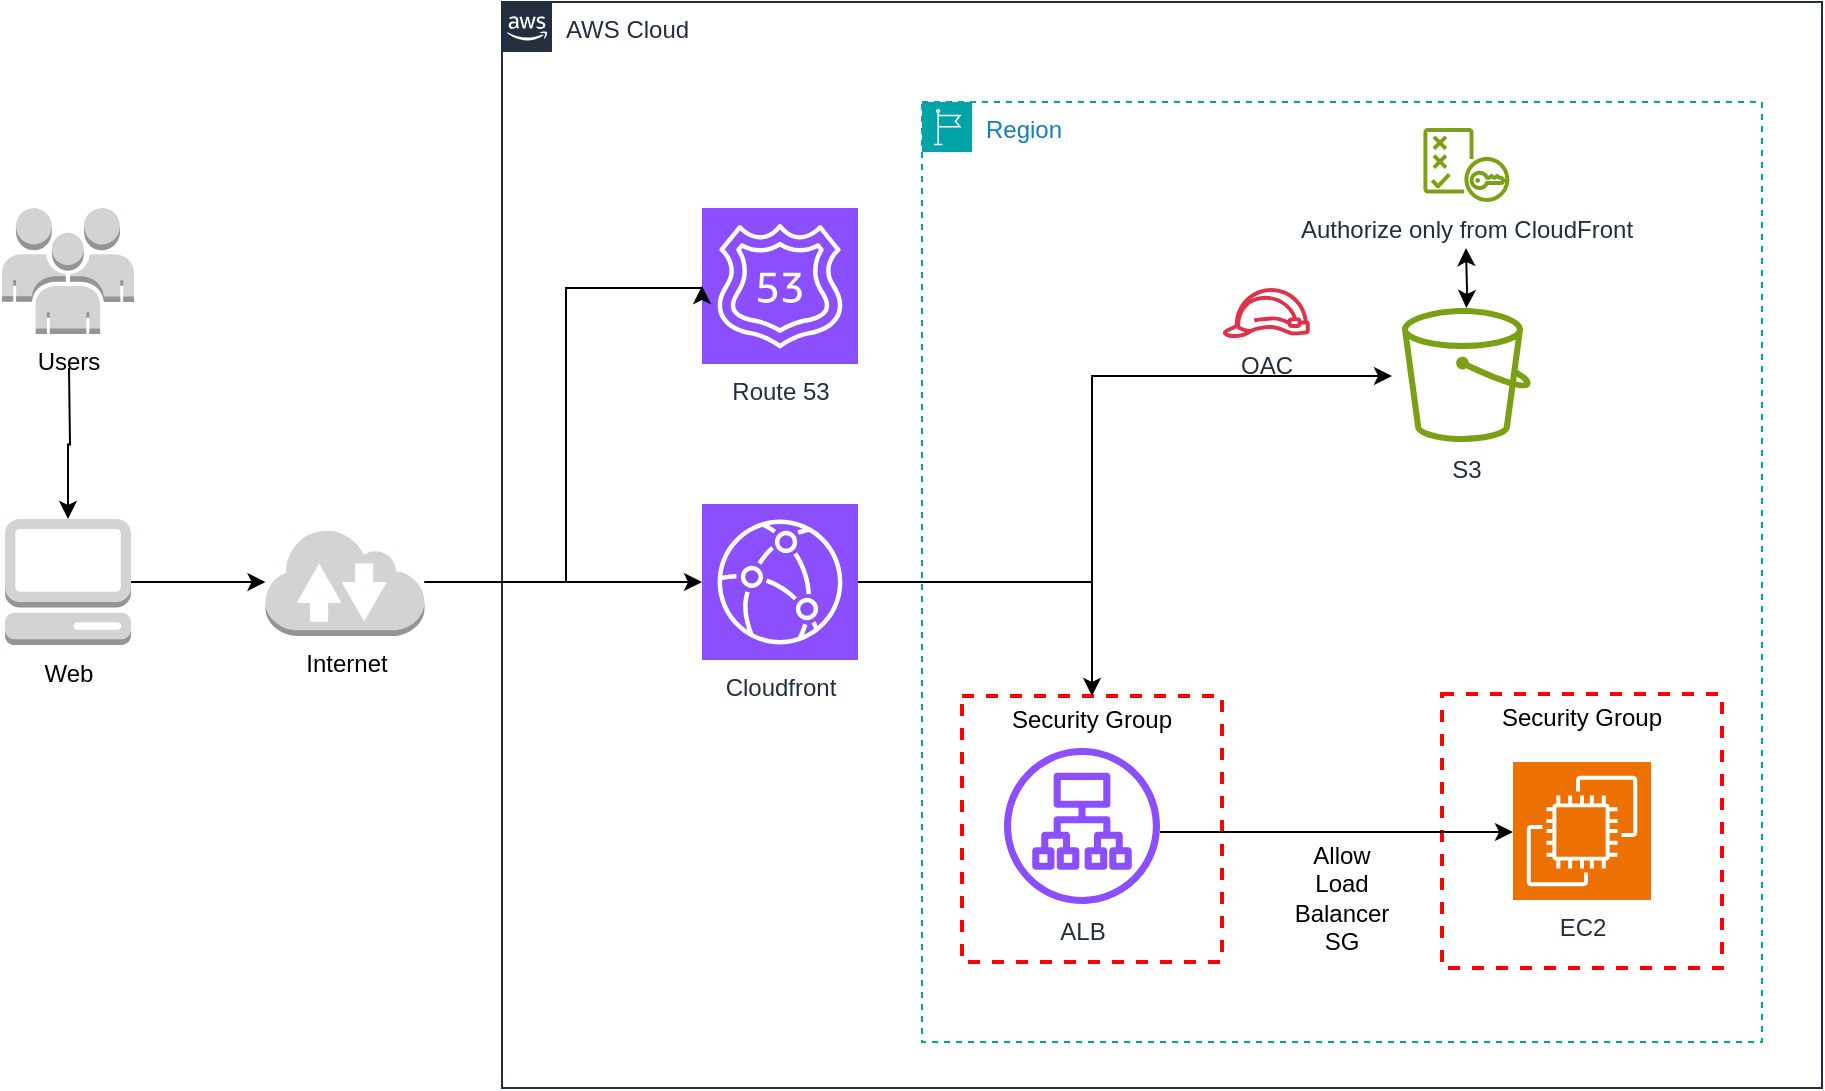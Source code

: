 <mxfile version="27.2.0">
  <diagram id="Ht1M8jgEwFfnCIfOTk4-" name="Page-1">
    <mxGraphModel dx="1122" dy="749" grid="1" gridSize="10" guides="1" tooltips="1" connect="1" arrows="1" fold="1" page="1" pageScale="1" pageWidth="1169" pageHeight="827" math="0" shadow="0">
      <root>
        <mxCell id="0" />
        <mxCell id="1" parent="0" />
        <mxCell id="-SwOJ4ZzwDQcredPTqo0-1" value="AWS Cloud" style="points=[[0,0],[0.25,0],[0.5,0],[0.75,0],[1,0],[1,0.25],[1,0.5],[1,0.75],[1,1],[0.75,1],[0.5,1],[0.25,1],[0,1],[0,0.75],[0,0.5],[0,0.25]];outlineConnect=0;gradientColor=none;html=1;whiteSpace=wrap;fontSize=12;fontStyle=0;container=1;pointerEvents=0;collapsible=0;recursiveResize=0;shape=mxgraph.aws4.group;grIcon=mxgraph.aws4.group_aws_cloud_alt;strokeColor=#232F3E;fillColor=none;verticalAlign=top;align=left;spacingLeft=30;fontColor=#232F3E;dashed=0;" vertex="1" parent="1">
          <mxGeometry x="290" y="67" width="660" height="543" as="geometry" />
        </mxCell>
        <mxCell id="-SwOJ4ZzwDQcredPTqo0-54" value="Route 53" style="sketch=0;points=[[0,0,0],[0.25,0,0],[0.5,0,0],[0.75,0,0],[1,0,0],[0,1,0],[0.25,1,0],[0.5,1,0],[0.75,1,0],[1,1,0],[0,0.25,0],[0,0.5,0],[0,0.75,0],[1,0.25,0],[1,0.5,0],[1,0.75,0]];outlineConnect=0;fontColor=#232F3E;fillColor=#8C4FFF;strokeColor=#ffffff;dashed=0;verticalLabelPosition=bottom;verticalAlign=top;align=center;html=1;fontSize=12;fontStyle=0;aspect=fixed;shape=mxgraph.aws4.resourceIcon;resIcon=mxgraph.aws4.route_53;" vertex="1" parent="-SwOJ4ZzwDQcredPTqo0-1">
          <mxGeometry x="100" y="103" width="78" height="78" as="geometry" />
        </mxCell>
        <mxCell id="-SwOJ4ZzwDQcredPTqo0-61" style="edgeStyle=orthogonalEdgeStyle;rounded=0;orthogonalLoop=1;jettySize=auto;html=1;" edge="1" parent="-SwOJ4ZzwDQcredPTqo0-1">
          <mxGeometry relative="1" as="geometry">
            <mxPoint x="173.0" y="290.0" as="sourcePoint" />
            <mxPoint x="445.004" y="187.0" as="targetPoint" />
            <Array as="points">
              <mxPoint x="295" y="290" />
              <mxPoint x="295" y="187" />
            </Array>
          </mxGeometry>
        </mxCell>
        <mxCell id="-SwOJ4ZzwDQcredPTqo0-56" value="Cloudfront" style="sketch=0;points=[[0,0,0],[0.25,0,0],[0.5,0,0],[0.75,0,0],[1,0,0],[0,1,0],[0.25,1,0],[0.5,1,0],[0.75,1,0],[1,1,0],[0,0.25,0],[0,0.5,0],[0,0.75,0],[1,0.25,0],[1,0.5,0],[1,0.75,0]];outlineConnect=0;fontColor=#232F3E;fillColor=#8C4FFF;strokeColor=#ffffff;dashed=0;verticalLabelPosition=bottom;verticalAlign=top;align=center;html=1;fontSize=12;fontStyle=0;aspect=fixed;shape=mxgraph.aws4.resourceIcon;resIcon=mxgraph.aws4.cloudfront;" vertex="1" parent="-SwOJ4ZzwDQcredPTqo0-1">
          <mxGeometry x="100" y="251" width="78" height="78" as="geometry" />
        </mxCell>
        <mxCell id="-SwOJ4ZzwDQcredPTqo0-58" value="Region" style="points=[[0,0],[0.25,0],[0.5,0],[0.75,0],[1,0],[1,0.25],[1,0.5],[1,0.75],[1,1],[0.75,1],[0.5,1],[0.25,1],[0,1],[0,0.75],[0,0.5],[0,0.25]];outlineConnect=0;gradientColor=none;html=1;whiteSpace=wrap;fontSize=12;fontStyle=0;container=1;pointerEvents=0;collapsible=0;recursiveResize=0;shape=mxgraph.aws4.group;grIcon=mxgraph.aws4.group_region;strokeColor=#00A4A6;fillColor=none;verticalAlign=top;align=left;spacingLeft=30;fontColor=#147EBA;dashed=1;" vertex="1" parent="-SwOJ4ZzwDQcredPTqo0-1">
          <mxGeometry x="210" y="50" width="420" height="470" as="geometry" />
        </mxCell>
        <mxCell id="-SwOJ4ZzwDQcredPTqo0-67" value="Security Group" style="fontStyle=0;verticalAlign=top;align=center;spacingTop=-2;fillColor=none;rounded=0;whiteSpace=wrap;html=1;strokeColor=#FF0000;strokeWidth=2;dashed=1;container=1;collapsible=0;expand=0;recursiveResize=0;" vertex="1" parent="-SwOJ4ZzwDQcredPTqo0-58">
          <mxGeometry x="20" y="297" width="130" height="133" as="geometry" />
        </mxCell>
        <mxCell id="-SwOJ4ZzwDQcredPTqo0-65" value="ALB" style="sketch=0;outlineConnect=0;fontColor=#232F3E;gradientColor=none;fillColor=#8C4FFF;strokeColor=none;dashed=0;verticalLabelPosition=bottom;verticalAlign=top;align=center;html=1;fontSize=12;fontStyle=0;aspect=fixed;pointerEvents=1;shape=mxgraph.aws4.application_load_balancer;" vertex="1" parent="-SwOJ4ZzwDQcredPTqo0-67">
          <mxGeometry x="21" y="26" width="78" height="78" as="geometry" />
        </mxCell>
        <mxCell id="-SwOJ4ZzwDQcredPTqo0-59" value="S3" style="sketch=0;outlineConnect=0;fontColor=#232F3E;gradientColor=none;fillColor=#7AA116;strokeColor=none;dashed=0;verticalLabelPosition=bottom;verticalAlign=top;align=center;html=1;fontSize=12;fontStyle=0;aspect=fixed;pointerEvents=1;shape=mxgraph.aws4.bucket;" vertex="1" parent="-SwOJ4ZzwDQcredPTqo0-58">
          <mxGeometry x="240" y="103" width="64.42" height="67" as="geometry" />
        </mxCell>
        <mxCell id="-SwOJ4ZzwDQcredPTqo0-63" style="edgeStyle=orthogonalEdgeStyle;rounded=0;orthogonalLoop=1;jettySize=auto;html=1;startArrow=classic;startFill=1;" edge="1" parent="-SwOJ4ZzwDQcredPTqo0-58" target="-SwOJ4ZzwDQcredPTqo0-59">
          <mxGeometry relative="1" as="geometry">
            <mxPoint x="272" y="73" as="sourcePoint" />
          </mxGeometry>
        </mxCell>
        <mxCell id="-SwOJ4ZzwDQcredPTqo0-60" value="Authorize only from CloudFront" style="sketch=0;outlineConnect=0;fontColor=#232F3E;gradientColor=none;fillColor=#7AA116;strokeColor=none;dashed=0;verticalLabelPosition=bottom;verticalAlign=top;align=center;html=1;fontSize=12;fontStyle=0;aspect=fixed;pointerEvents=1;shape=mxgraph.aws4.policy;" vertex="1" parent="-SwOJ4ZzwDQcredPTqo0-58">
          <mxGeometry x="250.67" y="13" width="43.07" height="37" as="geometry" />
        </mxCell>
        <mxCell id="-SwOJ4ZzwDQcredPTqo0-64" value="OAC" style="sketch=0;outlineConnect=0;fontColor=#232F3E;gradientColor=none;fillColor=#DD344C;strokeColor=none;dashed=0;verticalLabelPosition=bottom;verticalAlign=top;align=center;html=1;fontSize=12;fontStyle=0;aspect=fixed;pointerEvents=1;shape=mxgraph.aws4.role;" vertex="1" parent="-SwOJ4ZzwDQcredPTqo0-58">
          <mxGeometry x="150" y="93" width="44.32" height="25" as="geometry" />
        </mxCell>
        <mxCell id="-SwOJ4ZzwDQcredPTqo0-68" style="edgeStyle=orthogonalEdgeStyle;rounded=0;orthogonalLoop=1;jettySize=auto;html=1;entryX=0.5;entryY=0;entryDx=0;entryDy=0;" edge="1" parent="-SwOJ4ZzwDQcredPTqo0-58" source="-SwOJ4ZzwDQcredPTqo0-56" target="-SwOJ4ZzwDQcredPTqo0-67">
          <mxGeometry relative="1" as="geometry">
            <Array as="points">
              <mxPoint x="85" y="240" />
            </Array>
          </mxGeometry>
        </mxCell>
        <mxCell id="-SwOJ4ZzwDQcredPTqo0-70" value="Security Group" style="fontStyle=0;verticalAlign=top;align=center;spacingTop=-2;fillColor=none;rounded=0;whiteSpace=wrap;html=1;strokeColor=#FF0000;strokeWidth=2;dashed=1;container=1;collapsible=0;expand=0;recursiveResize=0;" vertex="1" parent="-SwOJ4ZzwDQcredPTqo0-58">
          <mxGeometry x="260" y="296" width="140" height="137" as="geometry" />
        </mxCell>
        <mxCell id="-SwOJ4ZzwDQcredPTqo0-71" value="EC2" style="sketch=0;points=[[0,0,0],[0.25,0,0],[0.5,0,0],[0.75,0,0],[1,0,0],[0,1,0],[0.25,1,0],[0.5,1,0],[0.75,1,0],[1,1,0],[0,0.25,0],[0,0.5,0],[0,0.75,0],[1,0.25,0],[1,0.5,0],[1,0.75,0]];outlineConnect=0;fontColor=#232F3E;fillColor=#ED7100;strokeColor=#ffffff;dashed=0;verticalLabelPosition=bottom;verticalAlign=top;align=center;html=1;fontSize=12;fontStyle=0;aspect=fixed;shape=mxgraph.aws4.resourceIcon;resIcon=mxgraph.aws4.ec2;" vertex="1" parent="-SwOJ4ZzwDQcredPTqo0-70">
          <mxGeometry x="35.5" y="34" width="69" height="69" as="geometry" />
        </mxCell>
        <mxCell id="-SwOJ4ZzwDQcredPTqo0-73" style="edgeStyle=orthogonalEdgeStyle;rounded=0;orthogonalLoop=1;jettySize=auto;html=1;" edge="1" parent="-SwOJ4ZzwDQcredPTqo0-58" source="-SwOJ4ZzwDQcredPTqo0-65" target="-SwOJ4ZzwDQcredPTqo0-71">
          <mxGeometry relative="1" as="geometry">
            <Array as="points">
              <mxPoint x="170" y="365" />
              <mxPoint x="170" y="365" />
            </Array>
          </mxGeometry>
        </mxCell>
        <mxCell id="-SwOJ4ZzwDQcredPTqo0-74" value="Allow Load Balancer SG" style="text;html=1;align=center;verticalAlign=middle;whiteSpace=wrap;rounded=0;" vertex="1" parent="-SwOJ4ZzwDQcredPTqo0-58">
          <mxGeometry x="180" y="383" width="60" height="30" as="geometry" />
        </mxCell>
        <mxCell id="-SwOJ4ZzwDQcredPTqo0-36" value="Web" style="outlineConnect=0;dashed=0;verticalLabelPosition=bottom;verticalAlign=top;align=center;html=1;shape=mxgraph.aws3.management_console;fillColor=#D2D3D3;gradientColor=none;" vertex="1" parent="1">
          <mxGeometry x="41.5" y="325.5" width="63" height="63" as="geometry" />
        </mxCell>
        <mxCell id="-SwOJ4ZzwDQcredPTqo0-38" style="edgeStyle=orthogonalEdgeStyle;rounded=0;orthogonalLoop=1;jettySize=auto;html=1;entryX=0;entryY=0.5;entryDx=0;entryDy=0;entryPerimeter=0;" edge="1" parent="1" source="-SwOJ4ZzwDQcredPTqo0-36" target="-SwOJ4ZzwDQcredPTqo0-53">
          <mxGeometry relative="1" as="geometry">
            <mxPoint x="211.5" y="357" as="targetPoint" />
          </mxGeometry>
        </mxCell>
        <mxCell id="-SwOJ4ZzwDQcredPTqo0-52" style="edgeStyle=orthogonalEdgeStyle;rounded=0;orthogonalLoop=1;jettySize=auto;html=1;" edge="1" parent="1" target="-SwOJ4ZzwDQcredPTqo0-36">
          <mxGeometry relative="1" as="geometry">
            <mxPoint x="73.5" y="250" as="sourcePoint" />
          </mxGeometry>
        </mxCell>
        <mxCell id="-SwOJ4ZzwDQcredPTqo0-51" value="Users" style="outlineConnect=0;dashed=0;verticalLabelPosition=bottom;verticalAlign=top;align=center;html=1;shape=mxgraph.aws3.users;fillColor=#D2D3D3;gradientColor=none;" vertex="1" parent="1">
          <mxGeometry x="40" y="170" width="66" height="63" as="geometry" />
        </mxCell>
        <mxCell id="-SwOJ4ZzwDQcredPTqo0-53" value="Internet" style="outlineConnect=0;dashed=0;verticalLabelPosition=bottom;verticalAlign=top;align=center;html=1;shape=mxgraph.aws3.internet_2;fillColor=#D2D3D3;gradientColor=none;" vertex="1" parent="1">
          <mxGeometry x="171.75" y="330" width="79.5" height="54" as="geometry" />
        </mxCell>
        <mxCell id="-SwOJ4ZzwDQcredPTqo0-55" style="edgeStyle=orthogonalEdgeStyle;rounded=0;orthogonalLoop=1;jettySize=auto;html=1;entryX=0;entryY=0.5;entryDx=0;entryDy=0;entryPerimeter=0;" edge="1" parent="1" source="-SwOJ4ZzwDQcredPTqo0-53" target="-SwOJ4ZzwDQcredPTqo0-54">
          <mxGeometry relative="1" as="geometry">
            <Array as="points">
              <mxPoint x="322" y="357" />
              <mxPoint x="322" y="210" />
            </Array>
          </mxGeometry>
        </mxCell>
        <mxCell id="-SwOJ4ZzwDQcredPTqo0-57" style="edgeStyle=orthogonalEdgeStyle;rounded=0;orthogonalLoop=1;jettySize=auto;html=1;entryX=0;entryY=0.5;entryDx=0;entryDy=0;entryPerimeter=0;" edge="1" parent="1" source="-SwOJ4ZzwDQcredPTqo0-53" target="-SwOJ4ZzwDQcredPTqo0-56">
          <mxGeometry relative="1" as="geometry" />
        </mxCell>
      </root>
    </mxGraphModel>
  </diagram>
</mxfile>
